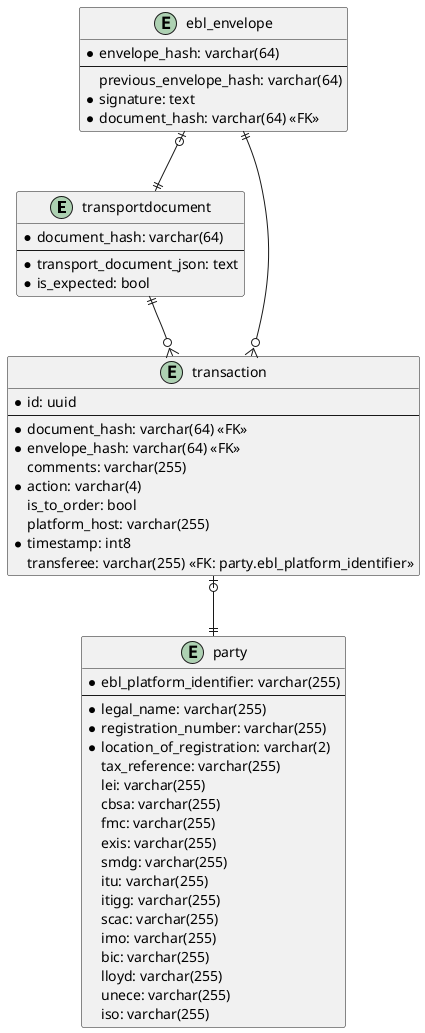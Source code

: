 @startuml
  entity transportdocument {
    *document_hash: varchar(64)
    --
    *transport_document_json: text
    *is_expected: bool
  }

  entity ebl_envelope {
    *envelope_hash: varchar(64)
    --
    previous_envelope_hash: varchar(64)
    *signature: text
    *document_hash: varchar(64) <<FK>>
  }

  entity transaction {
    *id: uuid
    --
    *document_hash: varchar(64) <<FK>>
    *envelope_hash: varchar(64) <<FK>>
    comments: varchar(255)
    *action: varchar(4)
    is_to_order: bool
    platform_host: varchar(255)
    *timestamp: int8
    transferee: varchar(255) <<FK: party.ebl_platform_identifier>>
  }

  entity party {
    *ebl_platform_identifier: varchar(255)
    --
    *legal_name: varchar(255)
    *registration_number: varchar(255)
    *location_of_registration: varchar(2)
    tax_reference: varchar(255)
    lei: varchar(255)
    cbsa: varchar(255)
    fmc: varchar(255)
    exis: varchar(255)
    smdg: varchar(255)
    itu: varchar(255)
    itigg: varchar(255)
    scac: varchar(255)
    imo: varchar(255)
    bic: varchar(255)
    lloyd: varchar(255)
    unece: varchar(255)
    iso: varchar(255)
  }

  ' relations
  ebl_envelope ||--o{ transaction
  ebl_envelope |o--|| transportdocument
  transportdocument ||--o{ transaction
  transaction |o--|| party
@enduml
